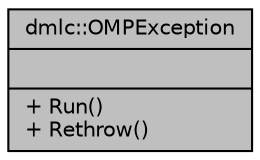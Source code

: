 digraph "dmlc::OMPException"
{
 // LATEX_PDF_SIZE
  edge [fontname="Helvetica",fontsize="10",labelfontname="Helvetica",labelfontsize="10"];
  node [fontname="Helvetica",fontsize="10",shape=record];
  Node1 [label="{dmlc::OMPException\n||+ Run()\l+ Rethrow()\l}",height=0.2,width=0.4,color="black", fillcolor="grey75", style="filled", fontcolor="black",tooltip="OMP Exception class catches, saves and rethrows exception from OMP blocks."];
}
